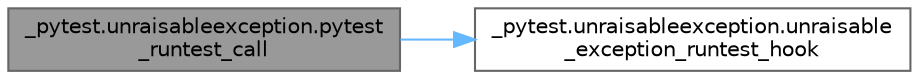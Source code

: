 digraph "_pytest.unraisableexception.pytest_runtest_call"
{
 // LATEX_PDF_SIZE
  bgcolor="transparent";
  edge [fontname=Helvetica,fontsize=10,labelfontname=Helvetica,labelfontsize=10];
  node [fontname=Helvetica,fontsize=10,shape=box,height=0.2,width=0.4];
  rankdir="LR";
  Node1 [id="Node000001",label="_pytest.unraisableexception.pytest\l_runtest_call",height=0.2,width=0.4,color="gray40", fillcolor="grey60", style="filled", fontcolor="black",tooltip=" "];
  Node1 -> Node2 [id="edge1_Node000001_Node000002",color="steelblue1",style="solid",tooltip=" "];
  Node2 [id="Node000002",label="_pytest.unraisableexception.unraisable\l_exception_runtest_hook",height=0.2,width=0.4,color="grey40", fillcolor="white", style="filled",URL="$namespace__pytest_1_1unraisableexception.html#a9b9a2e6731417b7faec6bc6f8abd132c",tooltip=" "];
}
